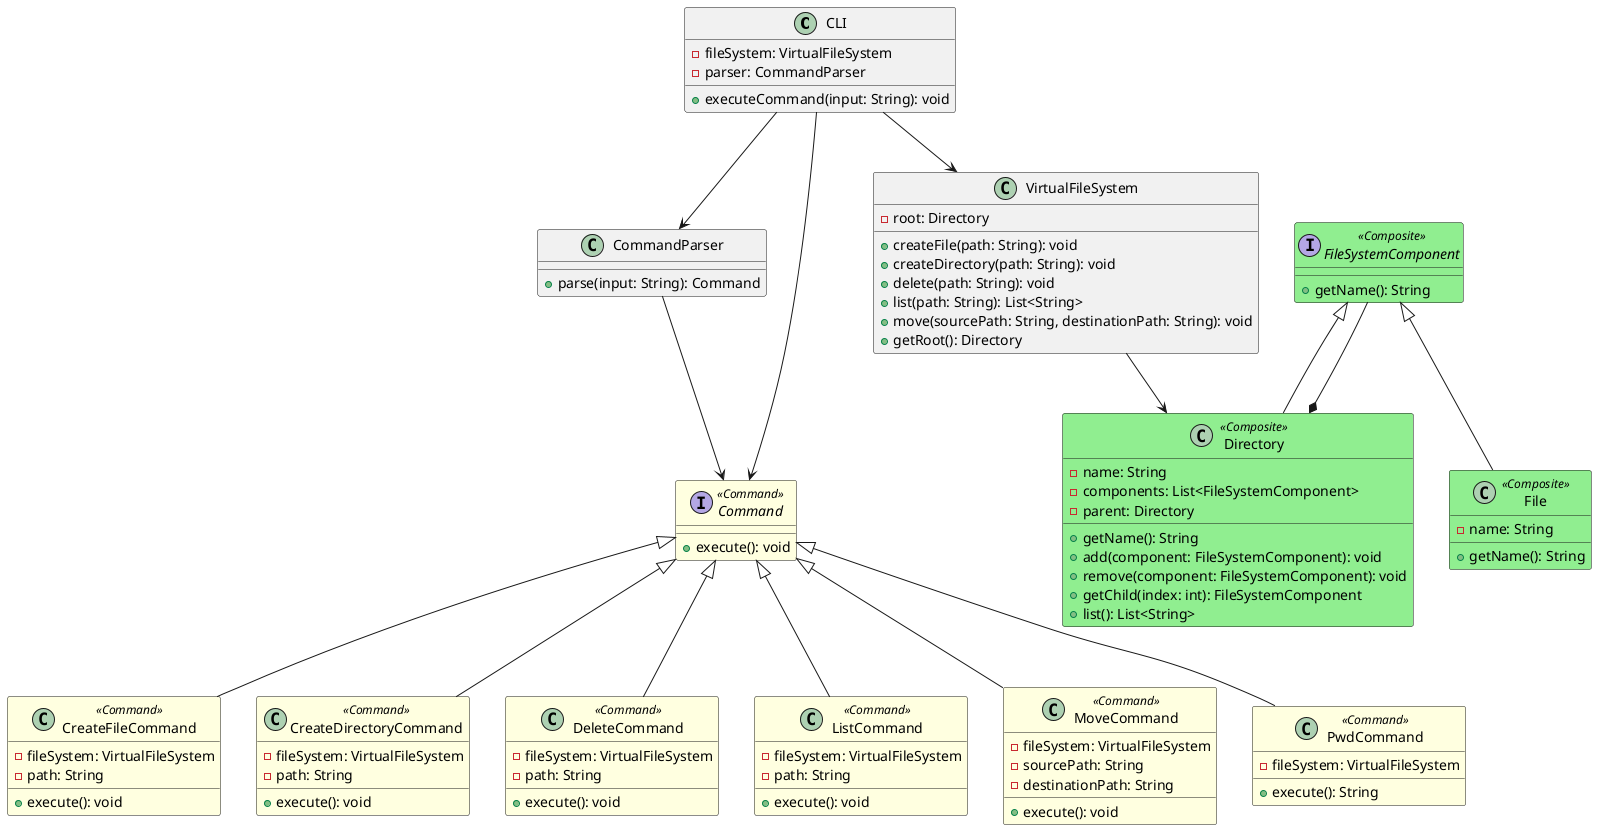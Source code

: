 @startuml
skinparam class {
    BackgroundColor<<Command>> LightYellow
    BackgroundColor<<Composite>> LightGreen
}

class CLI {
    - fileSystem: VirtualFileSystem
    - parser: CommandParser
    + executeCommand(input: String): void
}

class CommandParser {
    + parse(input: String): Command
}

class VirtualFileSystem {
    - root: Directory
    + createFile(path: String): void
    + createDirectory(path: String): void
    + delete(path: String): void
    + list(path: String): List<String>
    + move(sourcePath: String, destinationPath: String): void
    + getRoot(): Directory
}

interface Command <<Command>> {
    + execute(): void
}

class CreateFileCommand <<Command>> {
    - fileSystem: VirtualFileSystem
    - path: String
    + execute(): void
}

class CreateDirectoryCommand <<Command>> {
    - fileSystem: VirtualFileSystem
    - path: String
    + execute(): void
}

class DeleteCommand <<Command>> {
    - fileSystem: VirtualFileSystem
    - path: String
    + execute(): void
}

class ListCommand <<Command>> {
    - fileSystem: VirtualFileSystem
    - path: String
    + execute(): void
}

class MoveCommand <<Command>> {
    - fileSystem: VirtualFileSystem
    - sourcePath: String
    - destinationPath: String
    + execute(): void
}

class PwdCommand <<Command>> {
    - fileSystem: VirtualFileSystem
    + execute(): String
}

interface FileSystemComponent <<Composite>> {
    + getName(): String
}

class File <<Composite>> {
    - name: String
    + getName(): String
}

class Directory <<Composite>> {
    - name: String
    - components: List<FileSystemComponent>
    - parent: Directory
    + getName(): String
    + add(component: FileSystemComponent): void
    + remove(component: FileSystemComponent): void
    + getChild(index: int): FileSystemComponent
    + list(): List<String>
}

CLI --> VirtualFileSystem
CLI --> CommandParser
CLI --> Command

CommandParser --> Command

Command <|-- CreateFileCommand
Command <|-- CreateDirectoryCommand
Command <|-- DeleteCommand
Command <|-- ListCommand
Command <|-- MoveCommand
Command <|-- PwdCommand

VirtualFileSystem --> Directory
FileSystemComponent <|-- File
FileSystemComponent <|-- Directory
FileSystemComponent --* Directory
@enduml
